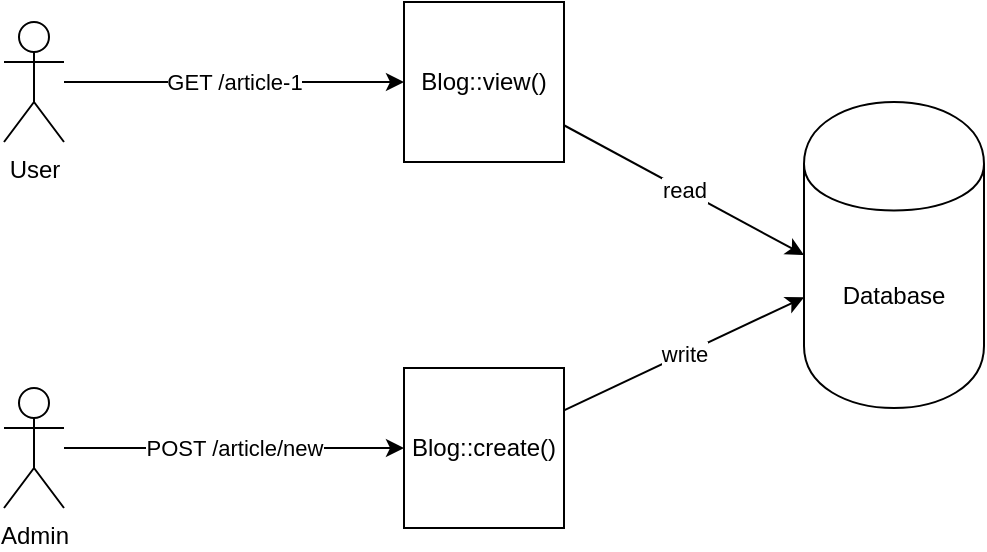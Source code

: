 <mxfile version="10.7.8" type="device"><diagram id="gzYlZ2T_hok7JlRlkWIZ" name="Page-1"><mxGraphModel dx="758" dy="444" grid="1" gridSize="10" guides="1" tooltips="1" connect="1" arrows="1" fold="1" page="1" pageScale="1" pageWidth="1169" pageHeight="826" math="0" shadow="0"><root><mxCell id="0"/><mxCell id="1" parent="0"/><mxCell id="SF9cONjj-R6IsHLbvUEu-11" value="GET /article-1" style="edgeStyle=orthogonalEdgeStyle;rounded=0;orthogonalLoop=1;jettySize=auto;html=1;" edge="1" parent="1" source="SF9cONjj-R6IsHLbvUEu-1" target="SF9cONjj-R6IsHLbvUEu-4"><mxGeometry relative="1" as="geometry"/></mxCell><mxCell id="SF9cONjj-R6IsHLbvUEu-1" value="User" style="shape=umlActor;verticalLabelPosition=bottom;labelBackgroundColor=#ffffff;verticalAlign=top;html=1;outlineConnect=0;" vertex="1" parent="1"><mxGeometry x="240" y="200" width="30" height="60" as="geometry"/></mxCell><mxCell id="SF9cONjj-R6IsHLbvUEu-12" value="POST /article/new" style="edgeStyle=orthogonalEdgeStyle;rounded=0;orthogonalLoop=1;jettySize=auto;html=1;entryX=0;entryY=0.5;entryDx=0;entryDy=0;" edge="1" parent="1" source="SF9cONjj-R6IsHLbvUEu-2" target="SF9cONjj-R6IsHLbvUEu-5"><mxGeometry relative="1" as="geometry"/></mxCell><mxCell id="SF9cONjj-R6IsHLbvUEu-2" value="Admin" style="shape=umlActor;verticalLabelPosition=bottom;labelBackgroundColor=#ffffff;verticalAlign=top;html=1;outlineConnect=0;" vertex="1" parent="1"><mxGeometry x="240" y="383" width="30" height="60" as="geometry"/></mxCell><mxCell id="SF9cONjj-R6IsHLbvUEu-13" value="read" style="rounded=0;orthogonalLoop=1;jettySize=auto;html=1;entryX=0;entryY=0.5;entryDx=0;entryDy=0;" edge="1" parent="1" source="SF9cONjj-R6IsHLbvUEu-4" target="SF9cONjj-R6IsHLbvUEu-6"><mxGeometry relative="1" as="geometry"/></mxCell><mxCell id="SF9cONjj-R6IsHLbvUEu-4" value="Blog::view()&lt;br&gt;" style="whiteSpace=wrap;html=1;aspect=fixed;" vertex="1" parent="1"><mxGeometry x="440" y="190" width="80" height="80" as="geometry"/></mxCell><mxCell id="SF9cONjj-R6IsHLbvUEu-14" value="write" style="edgeStyle=none;rounded=0;orthogonalLoop=1;jettySize=auto;html=1;" edge="1" parent="1" source="SF9cONjj-R6IsHLbvUEu-5" target="SF9cONjj-R6IsHLbvUEu-6"><mxGeometry relative="1" as="geometry"/></mxCell><mxCell id="SF9cONjj-R6IsHLbvUEu-5" value="Blog::create()" style="whiteSpace=wrap;html=1;aspect=fixed;" vertex="1" parent="1"><mxGeometry x="440" y="373" width="80" height="80" as="geometry"/></mxCell><mxCell id="SF9cONjj-R6IsHLbvUEu-6" value="Database" style="shape=cylinder;whiteSpace=wrap;html=1;boundedLbl=1;backgroundOutline=1;" vertex="1" parent="1"><mxGeometry x="640" y="240" width="90" height="153" as="geometry"/></mxCell></root></mxGraphModel></diagram></mxfile>